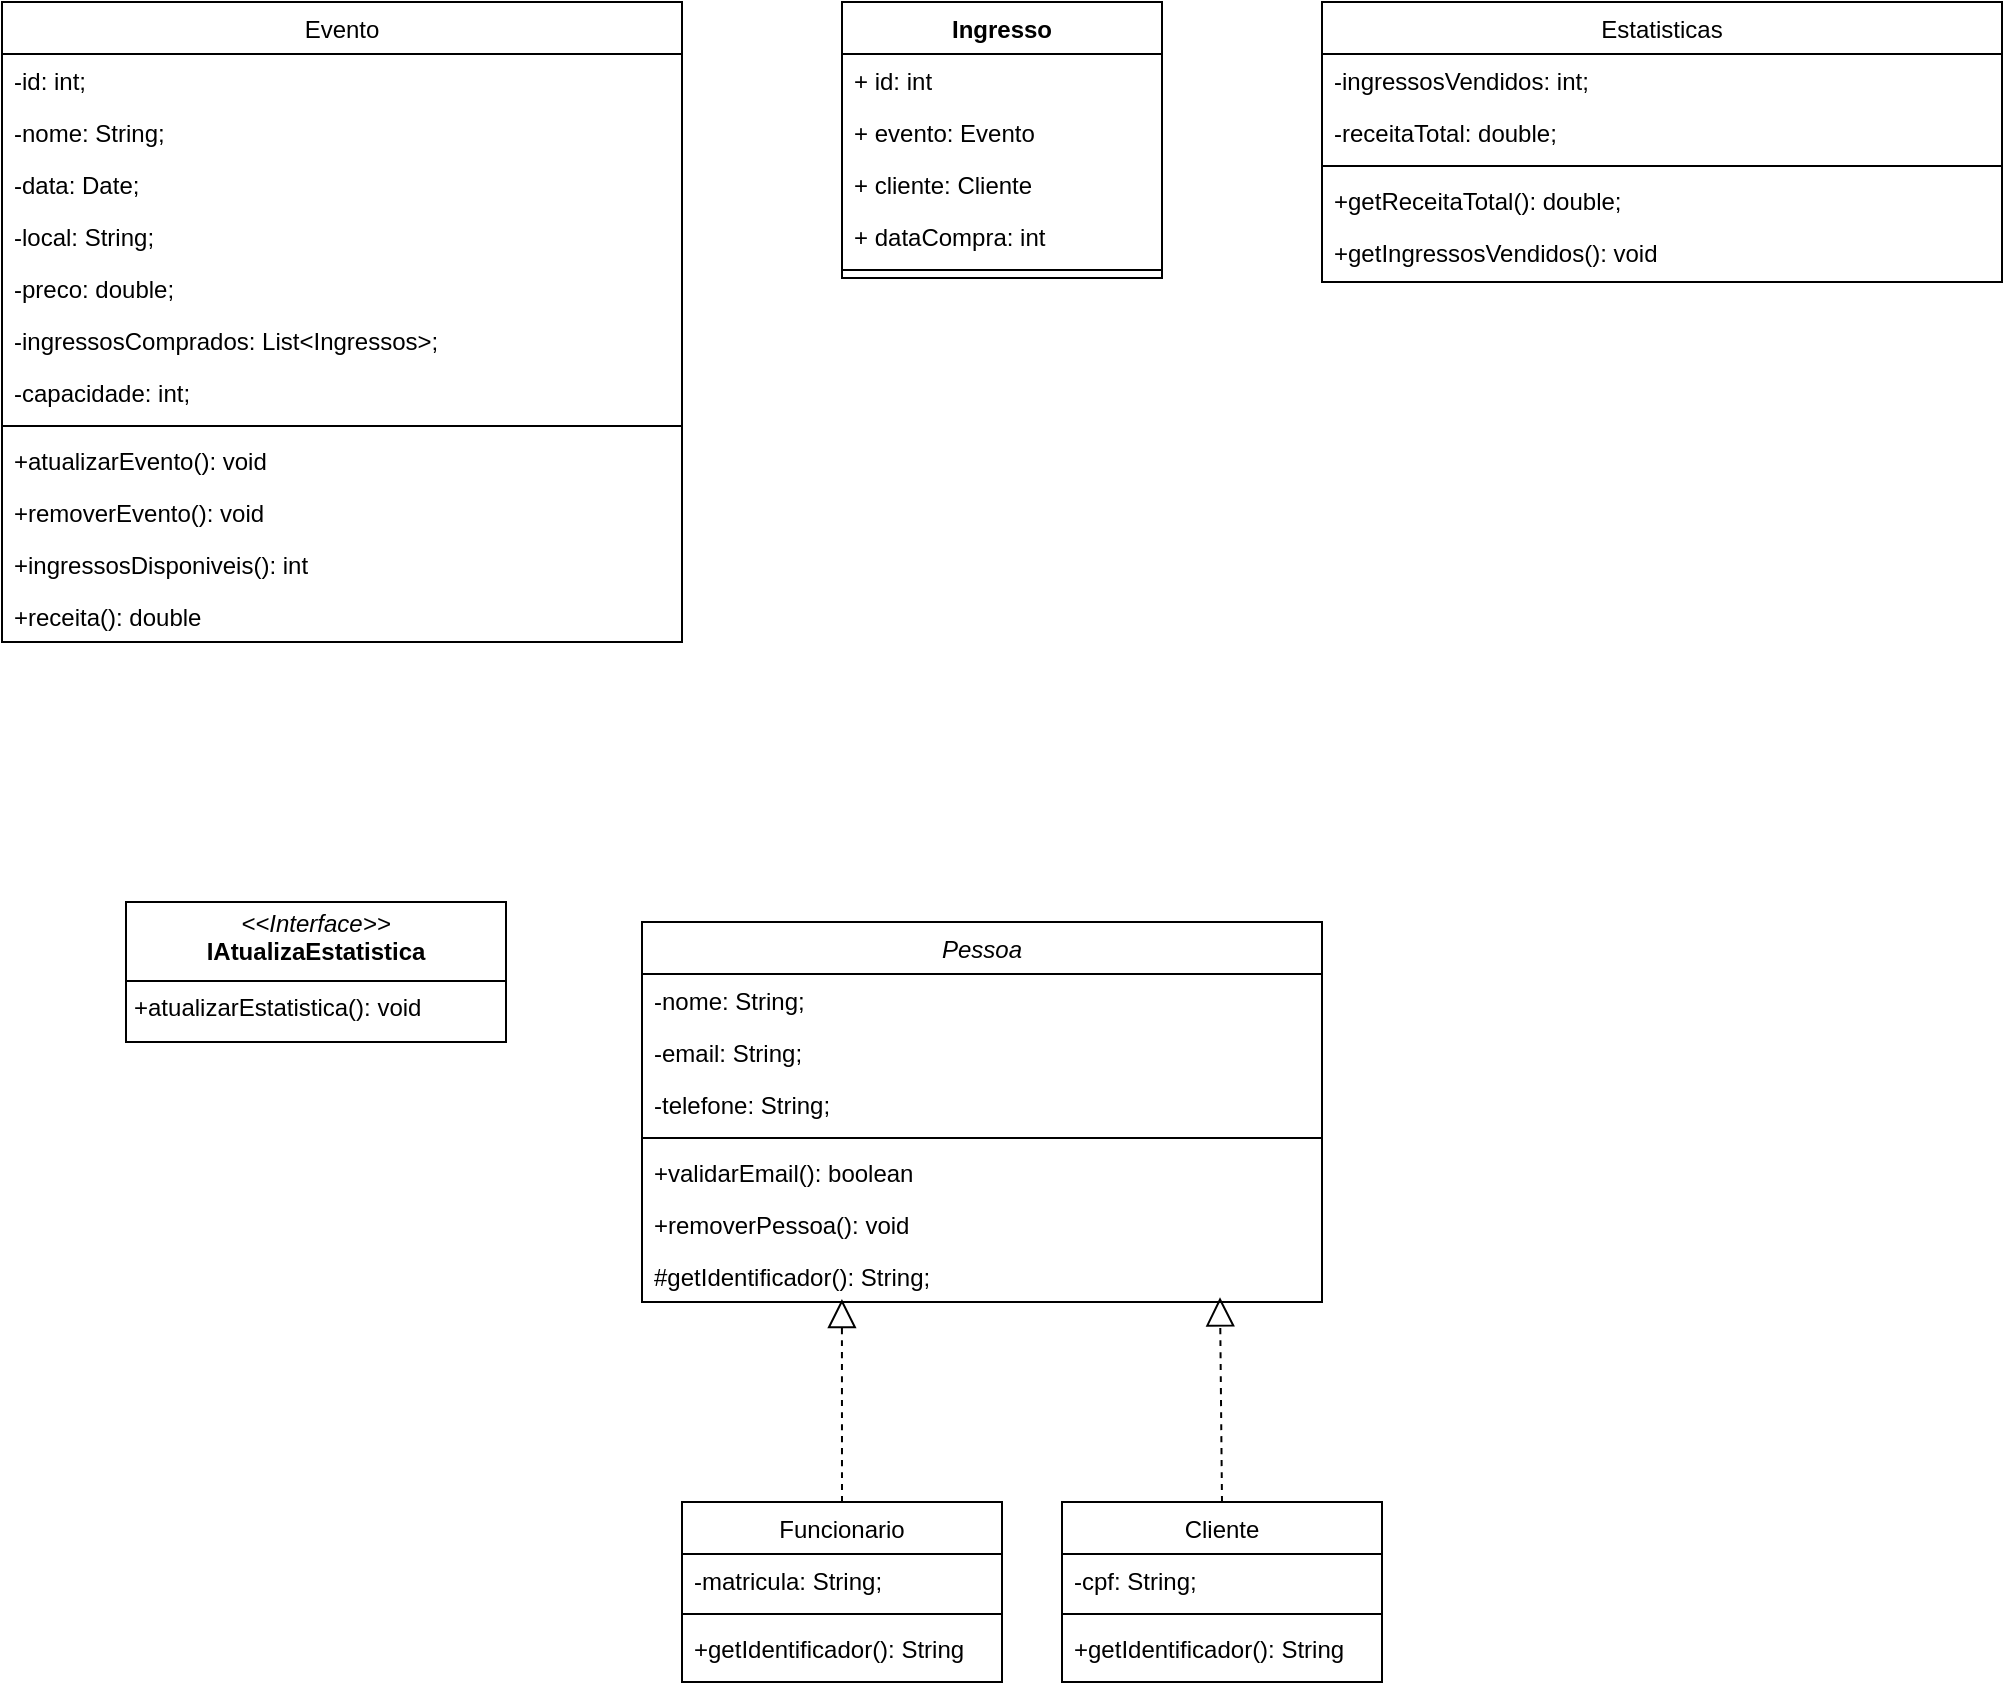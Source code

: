 <mxfile version="26.2.8">
  <diagram id="C5RBs43oDa-KdzZeNtuy" name="Page-1">
    <mxGraphModel dx="2206" dy="2335" grid="1" gridSize="10" guides="1" tooltips="1" connect="1" arrows="1" fold="1" page="1" pageScale="1" pageWidth="827" pageHeight="1169" math="0" shadow="0">
      <root>
        <mxCell id="WIyWlLk6GJQsqaUBKTNV-0" />
        <mxCell id="WIyWlLk6GJQsqaUBKTNV-1" parent="WIyWlLk6GJQsqaUBKTNV-0" />
        <mxCell id="zkfFHV4jXpPFQw0GAbJ--0" value="Cliente" style="swimlane;fontStyle=0;align=center;verticalAlign=top;childLayout=stackLayout;horizontal=1;startSize=26;horizontalStack=0;resizeParent=1;resizeLast=0;collapsible=1;marginBottom=0;rounded=0;shadow=0;strokeWidth=1;" parent="WIyWlLk6GJQsqaUBKTNV-1" vertex="1">
          <mxGeometry x="-40" y="740" width="160" height="90" as="geometry">
            <mxRectangle x="230" y="140" width="160" height="26" as="alternateBounds" />
          </mxGeometry>
        </mxCell>
        <mxCell id="zkfFHV4jXpPFQw0GAbJ--1" value="-cpf: String;" style="text;align=left;verticalAlign=top;spacingLeft=4;spacingRight=4;overflow=hidden;rotatable=0;points=[[0,0.5],[1,0.5]];portConstraint=eastwest;" parent="zkfFHV4jXpPFQw0GAbJ--0" vertex="1">
          <mxGeometry y="26" width="160" height="26" as="geometry" />
        </mxCell>
        <mxCell id="zkfFHV4jXpPFQw0GAbJ--4" value="" style="line;html=1;strokeWidth=1;align=left;verticalAlign=middle;spacingTop=-1;spacingLeft=3;spacingRight=3;rotatable=0;labelPosition=right;points=[];portConstraint=eastwest;" parent="zkfFHV4jXpPFQw0GAbJ--0" vertex="1">
          <mxGeometry y="52" width="160" height="8" as="geometry" />
        </mxCell>
        <mxCell id="s1ZybqcROR9ATGlQhX3g-2" value="+getIdentificador(): String" style="text;align=left;verticalAlign=top;spacingLeft=4;spacingRight=4;overflow=hidden;rotatable=0;points=[[0,0.5],[1,0.5]];portConstraint=eastwest;" vertex="1" parent="zkfFHV4jXpPFQw0GAbJ--0">
          <mxGeometry y="60" width="160" height="26" as="geometry" />
        </mxCell>
        <mxCell id="s1ZybqcROR9ATGlQhX3g-5" value="Evento" style="swimlane;fontStyle=0;align=center;verticalAlign=top;childLayout=stackLayout;horizontal=1;startSize=26;horizontalStack=0;resizeParent=1;resizeLast=0;collapsible=1;marginBottom=0;rounded=0;shadow=0;strokeWidth=1;" vertex="1" parent="WIyWlLk6GJQsqaUBKTNV-1">
          <mxGeometry x="-570" y="-10" width="340" height="320" as="geometry">
            <mxRectangle x="230" y="140" width="160" height="26" as="alternateBounds" />
          </mxGeometry>
        </mxCell>
        <mxCell id="s1ZybqcROR9ATGlQhX3g-6" value="-id: int;" style="text;align=left;verticalAlign=top;spacingLeft=4;spacingRight=4;overflow=hidden;rotatable=0;points=[[0,0.5],[1,0.5]];portConstraint=eastwest;" vertex="1" parent="s1ZybqcROR9ATGlQhX3g-5">
          <mxGeometry y="26" width="340" height="26" as="geometry" />
        </mxCell>
        <mxCell id="s1ZybqcROR9ATGlQhX3g-7" value="-nome: String;" style="text;align=left;verticalAlign=top;spacingLeft=4;spacingRight=4;overflow=hidden;rotatable=0;points=[[0,0.5],[1,0.5]];portConstraint=eastwest;rounded=0;shadow=0;html=0;" vertex="1" parent="s1ZybqcROR9ATGlQhX3g-5">
          <mxGeometry y="52" width="340" height="26" as="geometry" />
        </mxCell>
        <mxCell id="s1ZybqcROR9ATGlQhX3g-8" value="-data: Date;" style="text;align=left;verticalAlign=top;spacingLeft=4;spacingRight=4;overflow=hidden;rotatable=0;points=[[0,0.5],[1,0.5]];portConstraint=eastwest;rounded=0;shadow=0;html=0;" vertex="1" parent="s1ZybqcROR9ATGlQhX3g-5">
          <mxGeometry y="78" width="340" height="26" as="geometry" />
        </mxCell>
        <mxCell id="s1ZybqcROR9ATGlQhX3g-9" value="-local: String;" style="text;align=left;verticalAlign=top;spacingLeft=4;spacingRight=4;overflow=hidden;rotatable=0;points=[[0,0.5],[1,0.5]];portConstraint=eastwest;rounded=0;shadow=0;html=0;" vertex="1" parent="s1ZybqcROR9ATGlQhX3g-5">
          <mxGeometry y="104" width="340" height="26" as="geometry" />
        </mxCell>
        <mxCell id="s1ZybqcROR9ATGlQhX3g-14" value="-preco: double;" style="text;align=left;verticalAlign=top;spacingLeft=4;spacingRight=4;overflow=hidden;rotatable=0;points=[[0,0.5],[1,0.5]];portConstraint=eastwest;rounded=0;shadow=0;html=0;" vertex="1" parent="s1ZybqcROR9ATGlQhX3g-5">
          <mxGeometry y="130" width="340" height="26" as="geometry" />
        </mxCell>
        <mxCell id="s1ZybqcROR9ATGlQhX3g-54" value="-ingressosComprados: List&lt;Ingressos&gt;;" style="text;align=left;verticalAlign=top;spacingLeft=4;spacingRight=4;overflow=hidden;rotatable=0;points=[[0,0.5],[1,0.5]];portConstraint=eastwest;rounded=0;shadow=0;html=0;" vertex="1" parent="s1ZybqcROR9ATGlQhX3g-5">
          <mxGeometry y="156" width="340" height="26" as="geometry" />
        </mxCell>
        <mxCell id="s1ZybqcROR9ATGlQhX3g-55" value="-capacidade: int;" style="text;align=left;verticalAlign=top;spacingLeft=4;spacingRight=4;overflow=hidden;rotatable=0;points=[[0,0.5],[1,0.5]];portConstraint=eastwest;rounded=0;shadow=0;html=0;" vertex="1" parent="s1ZybqcROR9ATGlQhX3g-5">
          <mxGeometry y="182" width="340" height="26" as="geometry" />
        </mxCell>
        <mxCell id="s1ZybqcROR9ATGlQhX3g-10" value="" style="line;html=1;strokeWidth=1;align=left;verticalAlign=middle;spacingTop=-1;spacingLeft=3;spacingRight=3;rotatable=0;labelPosition=right;points=[];portConstraint=eastwest;" vertex="1" parent="s1ZybqcROR9ATGlQhX3g-5">
          <mxGeometry y="208" width="340" height="8" as="geometry" />
        </mxCell>
        <mxCell id="s1ZybqcROR9ATGlQhX3g-11" value="+atualizarEvento(): void&#xa;" style="text;align=left;verticalAlign=top;spacingLeft=4;spacingRight=4;overflow=hidden;rotatable=0;points=[[0,0.5],[1,0.5]];portConstraint=eastwest;" vertex="1" parent="s1ZybqcROR9ATGlQhX3g-5">
          <mxGeometry y="216" width="340" height="26" as="geometry" />
        </mxCell>
        <mxCell id="s1ZybqcROR9ATGlQhX3g-12" value="+removerEvento(): void" style="text;align=left;verticalAlign=top;spacingLeft=4;spacingRight=4;overflow=hidden;rotatable=0;points=[[0,0.5],[1,0.5]];portConstraint=eastwest;" vertex="1" parent="s1ZybqcROR9ATGlQhX3g-5">
          <mxGeometry y="242" width="340" height="26" as="geometry" />
        </mxCell>
        <mxCell id="s1ZybqcROR9ATGlQhX3g-15" value="+ingressosDisponiveis(): int" style="text;align=left;verticalAlign=top;spacingLeft=4;spacingRight=4;overflow=hidden;rotatable=0;points=[[0,0.5],[1,0.5]];portConstraint=eastwest;" vertex="1" parent="s1ZybqcROR9ATGlQhX3g-5">
          <mxGeometry y="268" width="340" height="26" as="geometry" />
        </mxCell>
        <mxCell id="s1ZybqcROR9ATGlQhX3g-16" value="+receita(): double" style="text;align=left;verticalAlign=top;spacingLeft=4;spacingRight=4;overflow=hidden;rotatable=0;points=[[0,0.5],[1,0.5]];portConstraint=eastwest;" vertex="1" parent="s1ZybqcROR9ATGlQhX3g-5">
          <mxGeometry y="294" width="340" height="26" as="geometry" />
        </mxCell>
        <mxCell id="s1ZybqcROR9ATGlQhX3g-17" value="&lt;p style=&quot;margin:0px;margin-top:4px;text-align:center;&quot;&gt;&lt;i&gt;&amp;lt;&amp;lt;Interface&amp;gt;&amp;gt;&lt;/i&gt;&lt;br&gt;&lt;b&gt;IAtualizaEstatistica&lt;/b&gt;&lt;/p&gt;&lt;hr size=&quot;1&quot; style=&quot;border-style:solid;&quot;&gt;&lt;p style=&quot;margin:0px;margin-left:4px;&quot;&gt;&lt;/p&gt;&lt;p style=&quot;margin:0px;margin-left:4px;&quot;&gt;+atualizarEstatistica(): void&lt;br&gt;&lt;br&gt;&lt;/p&gt;" style="verticalAlign=top;align=left;overflow=fill;html=1;whiteSpace=wrap;" vertex="1" parent="WIyWlLk6GJQsqaUBKTNV-1">
          <mxGeometry x="-508" y="440" width="190" height="70" as="geometry" />
        </mxCell>
        <mxCell id="s1ZybqcROR9ATGlQhX3g-20" value="Pessoa" style="swimlane;fontStyle=2;align=center;verticalAlign=top;childLayout=stackLayout;horizontal=1;startSize=26;horizontalStack=0;resizeParent=1;resizeLast=0;collapsible=1;marginBottom=0;rounded=0;shadow=0;strokeWidth=1;" vertex="1" parent="WIyWlLk6GJQsqaUBKTNV-1">
          <mxGeometry x="-250" y="450" width="340" height="190" as="geometry">
            <mxRectangle x="230" y="140" width="160" height="26" as="alternateBounds" />
          </mxGeometry>
        </mxCell>
        <mxCell id="s1ZybqcROR9ATGlQhX3g-22" value="-nome: String;" style="text;align=left;verticalAlign=top;spacingLeft=4;spacingRight=4;overflow=hidden;rotatable=0;points=[[0,0.5],[1,0.5]];portConstraint=eastwest;rounded=0;shadow=0;html=0;" vertex="1" parent="s1ZybqcROR9ATGlQhX3g-20">
          <mxGeometry y="26" width="340" height="26" as="geometry" />
        </mxCell>
        <mxCell id="s1ZybqcROR9ATGlQhX3g-33" value="-email: String;" style="text;align=left;verticalAlign=top;spacingLeft=4;spacingRight=4;overflow=hidden;rotatable=0;points=[[0,0.5],[1,0.5]];portConstraint=eastwest;rounded=0;shadow=0;html=0;" vertex="1" parent="s1ZybqcROR9ATGlQhX3g-20">
          <mxGeometry y="52" width="340" height="26" as="geometry" />
        </mxCell>
        <mxCell id="s1ZybqcROR9ATGlQhX3g-32" value="-telefone: String;" style="text;align=left;verticalAlign=top;spacingLeft=4;spacingRight=4;overflow=hidden;rotatable=0;points=[[0,0.5],[1,0.5]];portConstraint=eastwest;rounded=0;shadow=0;html=0;" vertex="1" parent="s1ZybqcROR9ATGlQhX3g-20">
          <mxGeometry y="78" width="340" height="26" as="geometry" />
        </mxCell>
        <mxCell id="s1ZybqcROR9ATGlQhX3g-27" value="" style="line;html=1;strokeWidth=1;align=left;verticalAlign=middle;spacingTop=-1;spacingLeft=3;spacingRight=3;rotatable=0;labelPosition=right;points=[];portConstraint=eastwest;" vertex="1" parent="s1ZybqcROR9ATGlQhX3g-20">
          <mxGeometry y="104" width="340" height="8" as="geometry" />
        </mxCell>
        <mxCell id="s1ZybqcROR9ATGlQhX3g-29" value="+validarEmail(): boolean" style="text;align=left;verticalAlign=top;spacingLeft=4;spacingRight=4;overflow=hidden;rotatable=0;points=[[0,0.5],[1,0.5]];portConstraint=eastwest;" vertex="1" parent="s1ZybqcROR9ATGlQhX3g-20">
          <mxGeometry y="112" width="340" height="26" as="geometry" />
        </mxCell>
        <mxCell id="s1ZybqcROR9ATGlQhX3g-44" value="+removerPessoa(): void" style="text;align=left;verticalAlign=top;spacingLeft=4;spacingRight=4;overflow=hidden;rotatable=0;points=[[0,0.5],[1,0.5]];portConstraint=eastwest;" vertex="1" parent="s1ZybqcROR9ATGlQhX3g-20">
          <mxGeometry y="138" width="340" height="26" as="geometry" />
        </mxCell>
        <mxCell id="s1ZybqcROR9ATGlQhX3g-31" value="#getIdentificador(): String;" style="text;align=left;verticalAlign=top;spacingLeft=4;spacingRight=4;overflow=hidden;rotatable=0;points=[[0,0.5],[1,0.5]];portConstraint=eastwest;" vertex="1" parent="s1ZybqcROR9ATGlQhX3g-20">
          <mxGeometry y="164" width="340" height="26" as="geometry" />
        </mxCell>
        <mxCell id="s1ZybqcROR9ATGlQhX3g-34" value="Funcionario" style="swimlane;fontStyle=0;align=center;verticalAlign=top;childLayout=stackLayout;horizontal=1;startSize=26;horizontalStack=0;resizeParent=1;resizeLast=0;collapsible=1;marginBottom=0;rounded=0;shadow=0;strokeWidth=1;" vertex="1" parent="WIyWlLk6GJQsqaUBKTNV-1">
          <mxGeometry x="-230" y="740" width="160" height="90" as="geometry">
            <mxRectangle x="230" y="140" width="160" height="26" as="alternateBounds" />
          </mxGeometry>
        </mxCell>
        <mxCell id="s1ZybqcROR9ATGlQhX3g-35" value="-matricula: String;" style="text;align=left;verticalAlign=top;spacingLeft=4;spacingRight=4;overflow=hidden;rotatable=0;points=[[0,0.5],[1,0.5]];portConstraint=eastwest;" vertex="1" parent="s1ZybqcROR9ATGlQhX3g-34">
          <mxGeometry y="26" width="160" height="26" as="geometry" />
        </mxCell>
        <mxCell id="s1ZybqcROR9ATGlQhX3g-36" value="" style="line;html=1;strokeWidth=1;align=left;verticalAlign=middle;spacingTop=-1;spacingLeft=3;spacingRight=3;rotatable=0;labelPosition=right;points=[];portConstraint=eastwest;" vertex="1" parent="s1ZybqcROR9ATGlQhX3g-34">
          <mxGeometry y="52" width="160" height="8" as="geometry" />
        </mxCell>
        <mxCell id="s1ZybqcROR9ATGlQhX3g-37" value="+getIdentificador(): String" style="text;align=left;verticalAlign=top;spacingLeft=4;spacingRight=4;overflow=hidden;rotatable=0;points=[[0,0.5],[1,0.5]];portConstraint=eastwest;" vertex="1" parent="s1ZybqcROR9ATGlQhX3g-34">
          <mxGeometry y="60" width="160" height="26" as="geometry" />
        </mxCell>
        <mxCell id="s1ZybqcROR9ATGlQhX3g-42" value="" style="endArrow=block;dashed=1;endFill=0;endSize=12;html=1;rounded=0;fontSize=12;curved=1;entryX=0.294;entryY=0.942;entryDx=0;entryDy=0;entryPerimeter=0;exitX=0.5;exitY=0;exitDx=0;exitDy=0;" edge="1" parent="WIyWlLk6GJQsqaUBKTNV-1" source="s1ZybqcROR9ATGlQhX3g-34" target="s1ZybqcROR9ATGlQhX3g-31">
          <mxGeometry width="160" relative="1" as="geometry">
            <mxPoint x="-150" y="719.01" as="sourcePoint" />
            <mxPoint x="-122.5" y="613.998" as="targetPoint" />
          </mxGeometry>
        </mxCell>
        <mxCell id="s1ZybqcROR9ATGlQhX3g-43" value="" style="endArrow=block;dashed=1;endFill=0;endSize=12;html=1;rounded=0;fontSize=12;curved=1;exitX=0.5;exitY=0;exitDx=0;exitDy=0;entryX=0.85;entryY=0.91;entryDx=0;entryDy=0;entryPerimeter=0;" edge="1" parent="WIyWlLk6GJQsqaUBKTNV-1" source="zkfFHV4jXpPFQw0GAbJ--0" target="s1ZybqcROR9ATGlQhX3g-31">
          <mxGeometry width="160" relative="1" as="geometry">
            <mxPoint x="-80" y="910" as="sourcePoint" />
            <mxPoint x="80" y="910" as="targetPoint" />
          </mxGeometry>
        </mxCell>
        <mxCell id="s1ZybqcROR9ATGlQhX3g-45" value="Ingresso" style="swimlane;fontStyle=1;align=center;verticalAlign=top;childLayout=stackLayout;horizontal=1;startSize=26;horizontalStack=0;resizeParent=1;resizeParentMax=0;resizeLast=0;collapsible=1;marginBottom=0;whiteSpace=wrap;html=1;" vertex="1" parent="WIyWlLk6GJQsqaUBKTNV-1">
          <mxGeometry x="-150" y="-10" width="160" height="138" as="geometry" />
        </mxCell>
        <mxCell id="s1ZybqcROR9ATGlQhX3g-46" value="+ id: int" style="text;strokeColor=none;fillColor=none;align=left;verticalAlign=top;spacingLeft=4;spacingRight=4;overflow=hidden;rotatable=0;points=[[0,0.5],[1,0.5]];portConstraint=eastwest;whiteSpace=wrap;html=1;" vertex="1" parent="s1ZybqcROR9ATGlQhX3g-45">
          <mxGeometry y="26" width="160" height="26" as="geometry" />
        </mxCell>
        <mxCell id="s1ZybqcROR9ATGlQhX3g-49" value="+ evento: Evento" style="text;strokeColor=none;fillColor=none;align=left;verticalAlign=top;spacingLeft=4;spacingRight=4;overflow=hidden;rotatable=0;points=[[0,0.5],[1,0.5]];portConstraint=eastwest;whiteSpace=wrap;html=1;" vertex="1" parent="s1ZybqcROR9ATGlQhX3g-45">
          <mxGeometry y="52" width="160" height="26" as="geometry" />
        </mxCell>
        <mxCell id="s1ZybqcROR9ATGlQhX3g-50" value="+ cliente: Cliente" style="text;strokeColor=none;fillColor=none;align=left;verticalAlign=top;spacingLeft=4;spacingRight=4;overflow=hidden;rotatable=0;points=[[0,0.5],[1,0.5]];portConstraint=eastwest;whiteSpace=wrap;html=1;" vertex="1" parent="s1ZybqcROR9ATGlQhX3g-45">
          <mxGeometry y="78" width="160" height="26" as="geometry" />
        </mxCell>
        <mxCell id="s1ZybqcROR9ATGlQhX3g-51" value="+ dataCompra: int" style="text;strokeColor=none;fillColor=none;align=left;verticalAlign=top;spacingLeft=4;spacingRight=4;overflow=hidden;rotatable=0;points=[[0,0.5],[1,0.5]];portConstraint=eastwest;whiteSpace=wrap;html=1;" vertex="1" parent="s1ZybqcROR9ATGlQhX3g-45">
          <mxGeometry y="104" width="160" height="26" as="geometry" />
        </mxCell>
        <mxCell id="s1ZybqcROR9ATGlQhX3g-47" value="" style="line;strokeWidth=1;fillColor=none;align=left;verticalAlign=middle;spacingTop=-1;spacingLeft=3;spacingRight=3;rotatable=0;labelPosition=right;points=[];portConstraint=eastwest;strokeColor=inherit;" vertex="1" parent="s1ZybqcROR9ATGlQhX3g-45">
          <mxGeometry y="130" width="160" height="8" as="geometry" />
        </mxCell>
        <mxCell id="s1ZybqcROR9ATGlQhX3g-61" value="Estatisticas" style="swimlane;fontStyle=0;align=center;verticalAlign=top;childLayout=stackLayout;horizontal=1;startSize=26;horizontalStack=0;resizeParent=1;resizeLast=0;collapsible=1;marginBottom=0;rounded=0;shadow=0;strokeWidth=1;" vertex="1" parent="WIyWlLk6GJQsqaUBKTNV-1">
          <mxGeometry x="90" y="-10" width="340" height="140" as="geometry">
            <mxRectangle x="230" y="140" width="160" height="26" as="alternateBounds" />
          </mxGeometry>
        </mxCell>
        <mxCell id="s1ZybqcROR9ATGlQhX3g-62" value="-ingressosVendidos: int;" style="text;align=left;verticalAlign=top;spacingLeft=4;spacingRight=4;overflow=hidden;rotatable=0;points=[[0,0.5],[1,0.5]];portConstraint=eastwest;" vertex="1" parent="s1ZybqcROR9ATGlQhX3g-61">
          <mxGeometry y="26" width="340" height="26" as="geometry" />
        </mxCell>
        <mxCell id="s1ZybqcROR9ATGlQhX3g-63" value="-receitaTotal: double;" style="text;align=left;verticalAlign=top;spacingLeft=4;spacingRight=4;overflow=hidden;rotatable=0;points=[[0,0.5],[1,0.5]];portConstraint=eastwest;rounded=0;shadow=0;html=0;" vertex="1" parent="s1ZybqcROR9ATGlQhX3g-61">
          <mxGeometry y="52" width="340" height="26" as="geometry" />
        </mxCell>
        <mxCell id="s1ZybqcROR9ATGlQhX3g-69" value="" style="line;html=1;strokeWidth=1;align=left;verticalAlign=middle;spacingTop=-1;spacingLeft=3;spacingRight=3;rotatable=0;labelPosition=right;points=[];portConstraint=eastwest;" vertex="1" parent="s1ZybqcROR9ATGlQhX3g-61">
          <mxGeometry y="78" width="340" height="8" as="geometry" />
        </mxCell>
        <mxCell id="s1ZybqcROR9ATGlQhX3g-70" value="+getReceitaTotal(): double;&#xa;" style="text;align=left;verticalAlign=top;spacingLeft=4;spacingRight=4;overflow=hidden;rotatable=0;points=[[0,0.5],[1,0.5]];portConstraint=eastwest;" vertex="1" parent="s1ZybqcROR9ATGlQhX3g-61">
          <mxGeometry y="86" width="340" height="26" as="geometry" />
        </mxCell>
        <mxCell id="s1ZybqcROR9ATGlQhX3g-71" value="+getIngressosVendidos(): void" style="text;align=left;verticalAlign=top;spacingLeft=4;spacingRight=4;overflow=hidden;rotatable=0;points=[[0,0.5],[1,0.5]];portConstraint=eastwest;" vertex="1" parent="s1ZybqcROR9ATGlQhX3g-61">
          <mxGeometry y="112" width="340" height="26" as="geometry" />
        </mxCell>
      </root>
    </mxGraphModel>
  </diagram>
</mxfile>
